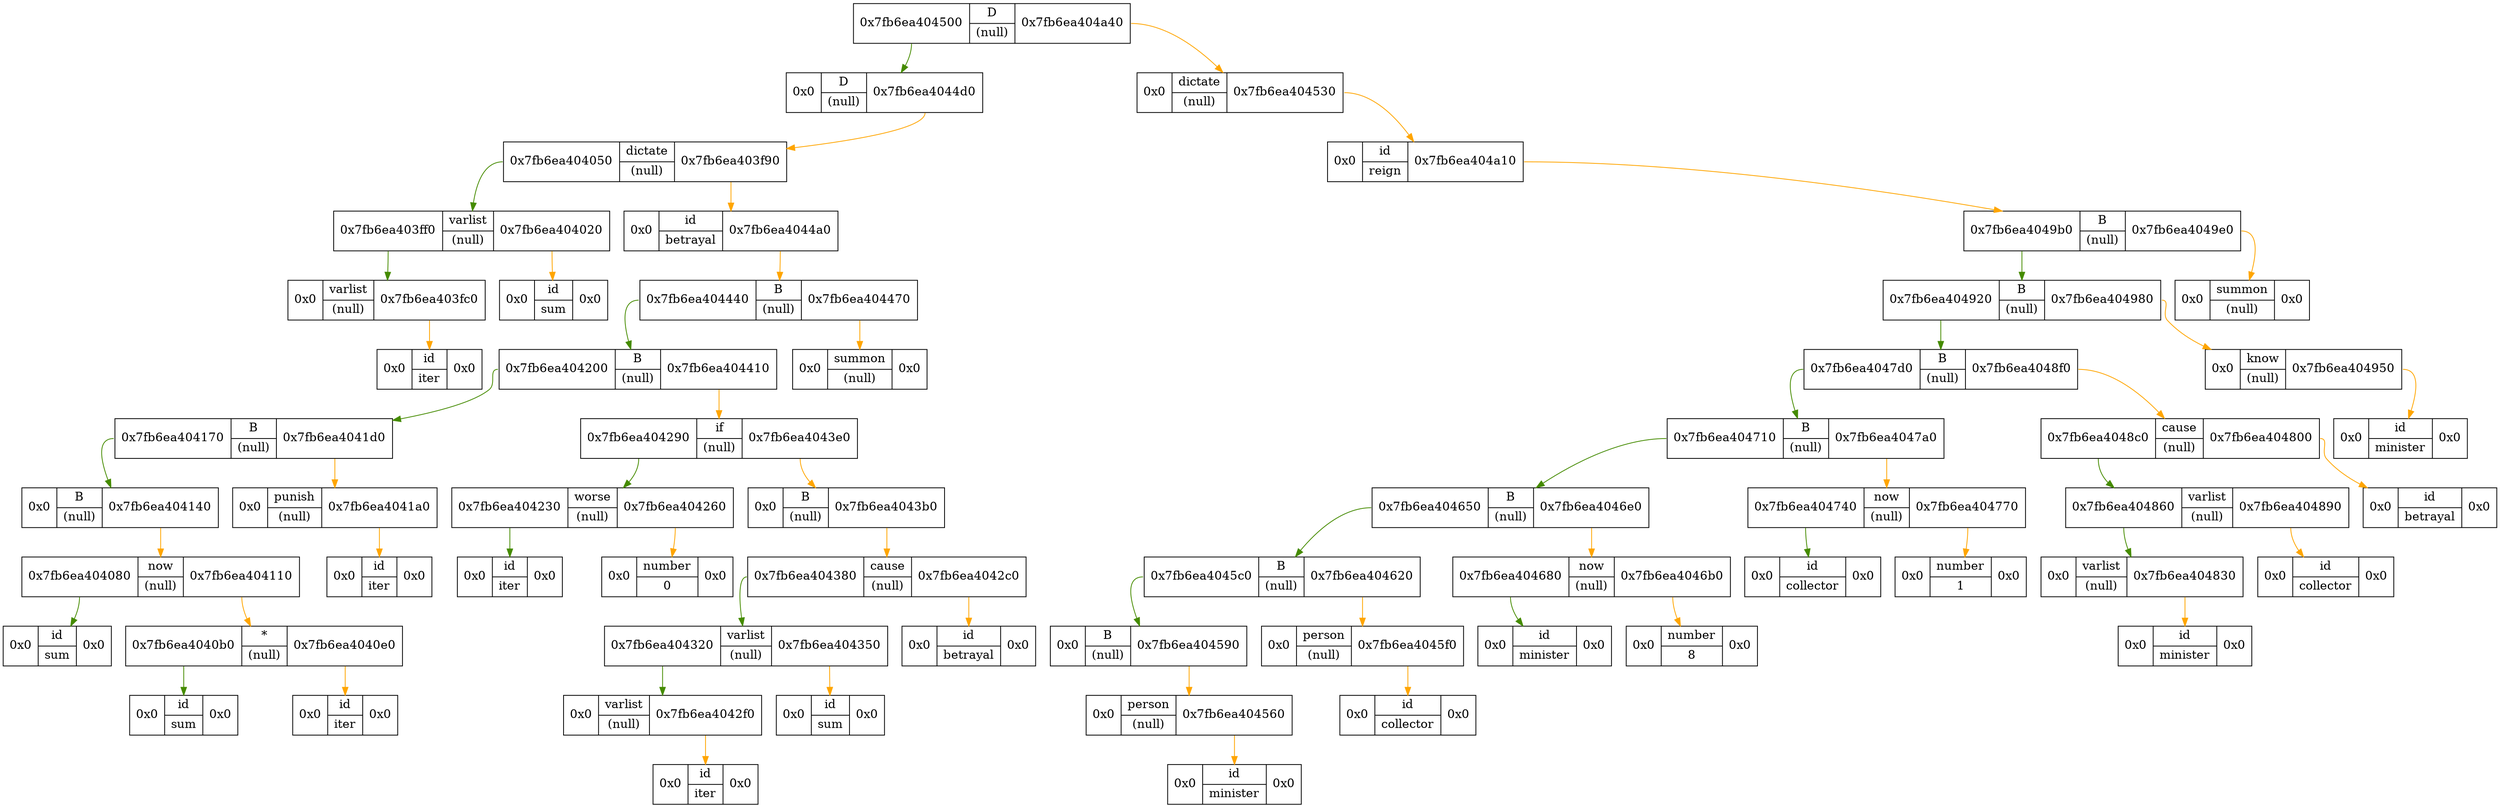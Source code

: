 digraph G{
	edge[color="chartreuse4",fontcolor="blue",fontsize=12];
	node[shape="rectangle",fontsize=15];
	1 [shape=record,label="  <f0> 0x7fb6ea404500| {D | (null)} | <f1> 0x7fb6ea404a40" ];
	2 [shape=record,label="  <f0> 0x0| {D | (null)} | <f1> 0x7fb6ea4044d0" ];
	5 [shape=record,label="  <f0> 0x7fb6ea404050| {dictate | (null)} | <f1> 0x7fb6ea403f90" ];
	10 [shape=record,label="  <f0> 0x7fb6ea403ff0| {varlist | (null)} | <f1> 0x7fb6ea404020" ];
	20 [shape=record,label="  <f0> 0x0| {varlist | (null)} | <f1> 0x7fb6ea403fc0" ];
	41 [shape=record,label="  <f0> 0x0| {id | iter} | <f1> 0x0" ];
		20:<f1> -> 41[color="orange"]
		10:<f0> -> 20
	21 [shape=record,label="  <f0> 0x0| {id | sum} | <f1> 0x0" ];
		10:<f1> -> 21[color="orange"]
		5:<f0> -> 10
	11 [shape=record,label="  <f0> 0x0| {id | betrayal} | <f1> 0x7fb6ea4044a0" ];
	23 [shape=record,label="  <f0> 0x7fb6ea404440| {B | (null)} | <f1> 0x7fb6ea404470" ];
	46 [shape=record,label="  <f0> 0x7fb6ea404200| {B | (null)} | <f1> 0x7fb6ea404410" ];
	92 [shape=record,label="  <f0> 0x7fb6ea404170| {B | (null)} | <f1> 0x7fb6ea4041d0" ];
	184 [shape=record,label="  <f0> 0x0| {B | (null)} | <f1> 0x7fb6ea404140" ];
	369 [shape=record,label="  <f0> 0x7fb6ea404080| {now | (null)} | <f1> 0x7fb6ea404110" ];
	738 [shape=record,label="  <f0> 0x0| {id | sum} | <f1> 0x0" ];
		369:<f0> -> 738
	739 [shape=record,label="  <f0> 0x7fb6ea4040b0| {* | (null)} | <f1> 0x7fb6ea4040e0" ];
	1478 [shape=record,label="  <f0> 0x0| {id | sum} | <f1> 0x0" ];
		739:<f0> -> 1478
	1479 [shape=record,label="  <f0> 0x0| {id | iter} | <f1> 0x0" ];
		739:<f1> -> 1479[color="orange"]
		369:<f1> -> 739[color="orange"]
		184:<f1> -> 369[color="orange"]
		92:<f0> -> 184
	185 [shape=record,label="  <f0> 0x0| {punish | (null)} | <f1> 0x7fb6ea4041a0" ];
	371 [shape=record,label="  <f0> 0x0| {id | iter} | <f1> 0x0" ];
		185:<f1> -> 371[color="orange"]
		92:<f1> -> 185[color="orange"]
		46:<f0> -> 92
	93 [shape=record,label="  <f0> 0x7fb6ea404290| {if | (null)} | <f1> 0x7fb6ea4043e0" ];
	186 [shape=record,label="  <f0> 0x7fb6ea404230| {worse | (null)} | <f1> 0x7fb6ea404260" ];
	372 [shape=record,label="  <f0> 0x0| {id | iter} | <f1> 0x0" ];
		186:<f0> -> 372
	373 [shape=record,label="  <f0> 0x0| {number | 0} | <f1> 0x0" ];
		186:<f1> -> 373[color="orange"]
		93:<f0> -> 186
	187 [shape=record,label="  <f0> 0x0| {B | (null)} | <f1> 0x7fb6ea4043b0" ];
	375 [shape=record,label="  <f0> 0x7fb6ea404380| {cause | (null)} | <f1> 0x7fb6ea4042c0" ];
	750 [shape=record,label="  <f0> 0x7fb6ea404320| {varlist | (null)} | <f1> 0x7fb6ea404350" ];
	1500 [shape=record,label="  <f0> 0x0| {varlist | (null)} | <f1> 0x7fb6ea4042f0" ];
	3001 [shape=record,label="  <f0> 0x0| {id | iter} | <f1> 0x0" ];
		1500:<f1> -> 3001[color="orange"]
		750:<f0> -> 1500
	1501 [shape=record,label="  <f0> 0x0| {id | sum} | <f1> 0x0" ];
		750:<f1> -> 1501[color="orange"]
		375:<f0> -> 750
	751 [shape=record,label="  <f0> 0x0| {id | betrayal} | <f1> 0x0" ];
		375:<f1> -> 751[color="orange"]
		187:<f1> -> 375[color="orange"]
		93:<f1> -> 187[color="orange"]
		46:<f1> -> 93[color="orange"]
		23:<f0> -> 46
	47 [shape=record,label="  <f0> 0x0| {summon | (null)} | <f1> 0x0" ];
		23:<f1> -> 47[color="orange"]
		11:<f1> -> 23[color="orange"]
		5:<f1> -> 11[color="orange"]
		2:<f1> -> 5[color="orange"]
		1:<f0> -> 2
	3 [shape=record,label="  <f0> 0x0| {dictate | (null)} | <f1> 0x7fb6ea404530" ];
	7 [shape=record,label="  <f0> 0x0| {id | reign} | <f1> 0x7fb6ea404a10" ];
	15 [shape=record,label="  <f0> 0x7fb6ea4049b0| {B | (null)} | <f1> 0x7fb6ea4049e0" ];
	30 [shape=record,label="  <f0> 0x7fb6ea404920| {B | (null)} | <f1> 0x7fb6ea404980" ];
	60 [shape=record,label="  <f0> 0x7fb6ea4047d0| {B | (null)} | <f1> 0x7fb6ea4048f0" ];
	120 [shape=record,label="  <f0> 0x7fb6ea404710| {B | (null)} | <f1> 0x7fb6ea4047a0" ];
	240 [shape=record,label="  <f0> 0x7fb6ea404650| {B | (null)} | <f1> 0x7fb6ea4046e0" ];
	480 [shape=record,label="  <f0> 0x7fb6ea4045c0| {B | (null)} | <f1> 0x7fb6ea404620" ];
	960 [shape=record,label="  <f0> 0x0| {B | (null)} | <f1> 0x7fb6ea404590" ];
	1921 [shape=record,label="  <f0> 0x0| {person | (null)} | <f1> 0x7fb6ea404560" ];
	3843 [shape=record,label="  <f0> 0x0| {id | minister} | <f1> 0x0" ];
		1921:<f1> -> 3843[color="orange"]
		960:<f1> -> 1921[color="orange"]
		480:<f0> -> 960
	961 [shape=record,label="  <f0> 0x0| {person | (null)} | <f1> 0x7fb6ea4045f0" ];
	1923 [shape=record,label="  <f0> 0x0| {id | collector} | <f1> 0x0" ];
		961:<f1> -> 1923[color="orange"]
		480:<f1> -> 961[color="orange"]
		240:<f0> -> 480
	481 [shape=record,label="  <f0> 0x7fb6ea404680| {now | (null)} | <f1> 0x7fb6ea4046b0" ];
	962 [shape=record,label="  <f0> 0x0| {id | minister} | <f1> 0x0" ];
		481:<f0> -> 962
	963 [shape=record,label="  <f0> 0x0| {number | 8} | <f1> 0x0" ];
		481:<f1> -> 963[color="orange"]
		240:<f1> -> 481[color="orange"]
		120:<f0> -> 240
	241 [shape=record,label="  <f0> 0x7fb6ea404740| {now | (null)} | <f1> 0x7fb6ea404770" ];
	482 [shape=record,label="  <f0> 0x0| {id | collector} | <f1> 0x0" ];
		241:<f0> -> 482
	483 [shape=record,label="  <f0> 0x0| {number | 1} | <f1> 0x0" ];
		241:<f1> -> 483[color="orange"]
		120:<f1> -> 241[color="orange"]
		60:<f0> -> 120
	121 [shape=record,label="  <f0> 0x7fb6ea4048c0| {cause | (null)} | <f1> 0x7fb6ea404800" ];
	242 [shape=record,label="  <f0> 0x7fb6ea404860| {varlist | (null)} | <f1> 0x7fb6ea404890" ];
	484 [shape=record,label="  <f0> 0x0| {varlist | (null)} | <f1> 0x7fb6ea404830" ];
	969 [shape=record,label="  <f0> 0x0| {id | minister} | <f1> 0x0" ];
		484:<f1> -> 969[color="orange"]
		242:<f0> -> 484
	485 [shape=record,label="  <f0> 0x0| {id | collector} | <f1> 0x0" ];
		242:<f1> -> 485[color="orange"]
		121:<f0> -> 242
	243 [shape=record,label="  <f0> 0x0| {id | betrayal} | <f1> 0x0" ];
		121:<f1> -> 243[color="orange"]
		60:<f1> -> 121[color="orange"]
		30:<f0> -> 60
	61 [shape=record,label="  <f0> 0x0| {know | (null)} | <f1> 0x7fb6ea404950" ];
	123 [shape=record,label="  <f0> 0x0| {id | minister} | <f1> 0x0" ];
		61:<f1> -> 123[color="orange"]
		30:<f1> -> 61[color="orange"]
		15:<f0> -> 30
	31 [shape=record,label="  <f0> 0x0| {summon | (null)} | <f1> 0x0" ];
		15:<f1> -> 31[color="orange"]
		7:<f1> -> 15[color="orange"]
		3:<f1> -> 7[color="orange"]
		1:<f1> -> 3[color="orange"]
}